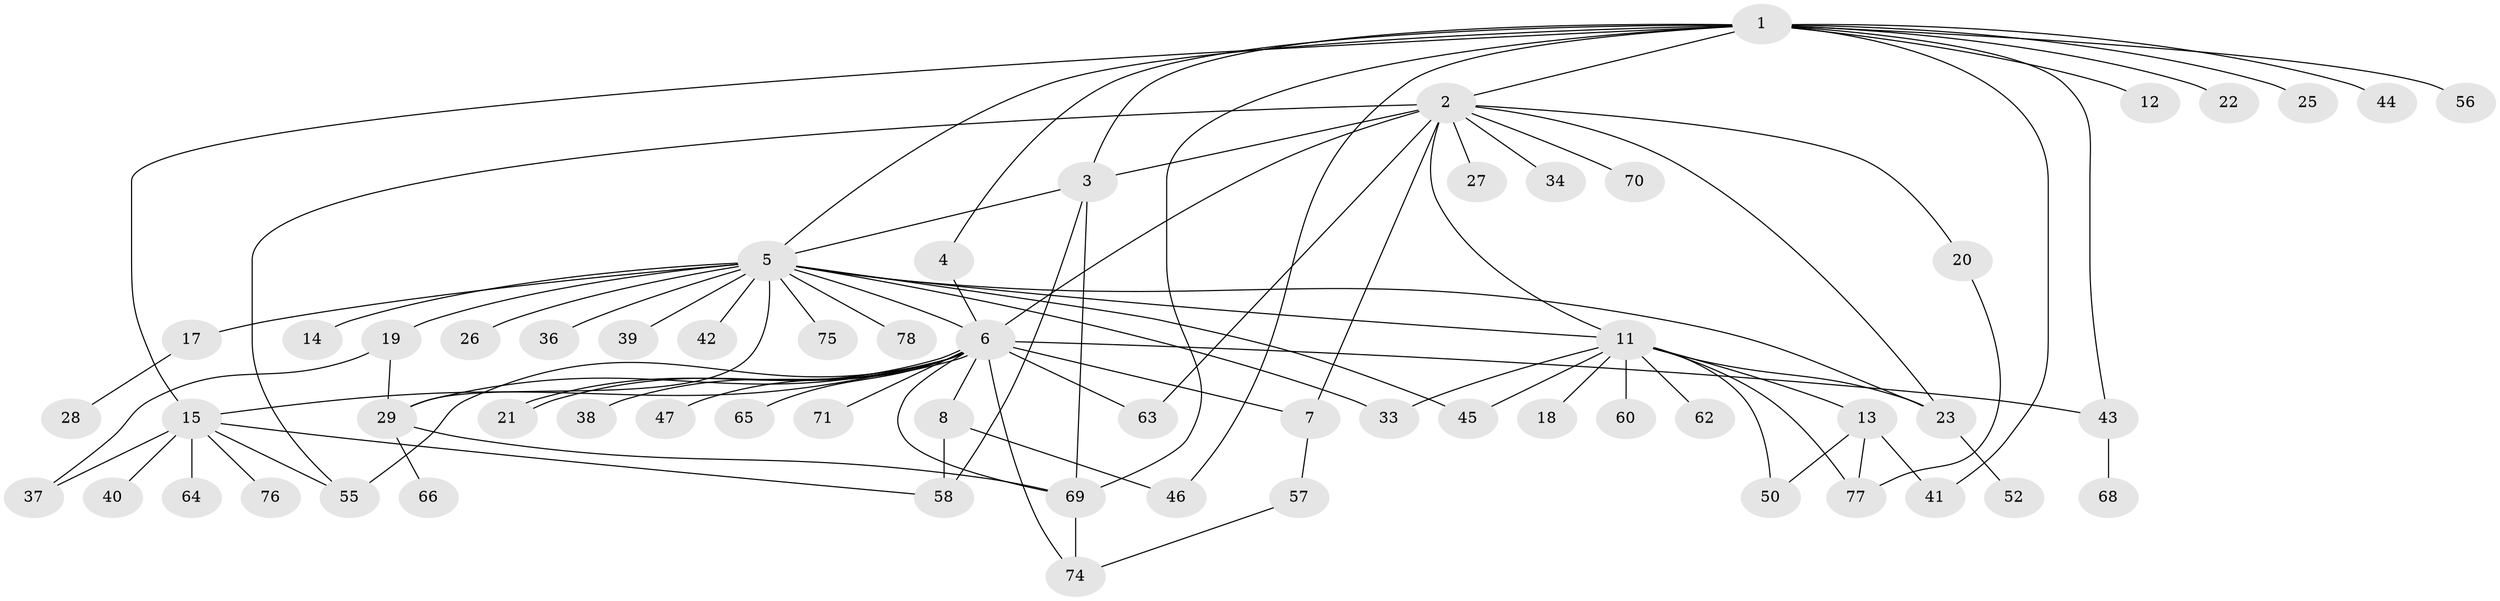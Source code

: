 // Generated by graph-tools (version 1.1) at 2025/23/03/03/25 07:23:49]
// undirected, 60 vertices, 90 edges
graph export_dot {
graph [start="1"]
  node [color=gray90,style=filled];
  1 [super="+54"];
  2 [super="+9"];
  3 [super="+48"];
  4;
  5 [super="+10"];
  6 [super="+16"];
  7 [super="+32"];
  8 [super="+53"];
  11 [super="+24"];
  12;
  13 [super="+51"];
  14;
  15 [super="+31"];
  17;
  18;
  19;
  20 [super="+72"];
  21;
  22;
  23 [super="+49"];
  25;
  26;
  27;
  28 [super="+30"];
  29 [super="+35"];
  33;
  34;
  36;
  37;
  38;
  39;
  40;
  41;
  42;
  43 [super="+61"];
  44;
  45;
  46;
  47 [super="+67"];
  50 [super="+59"];
  52;
  55 [super="+73"];
  56;
  57;
  58;
  60;
  62;
  63;
  64;
  65;
  66;
  68;
  69;
  70;
  71;
  74;
  75;
  76;
  77;
  78;
  1 -- 2;
  1 -- 4;
  1 -- 5;
  1 -- 12;
  1 -- 15;
  1 -- 22;
  1 -- 25;
  1 -- 41;
  1 -- 43;
  1 -- 44;
  1 -- 46;
  1 -- 56;
  1 -- 69;
  1 -- 3;
  2 -- 3;
  2 -- 6;
  2 -- 7;
  2 -- 11;
  2 -- 20;
  2 -- 23;
  2 -- 27;
  2 -- 34;
  2 -- 55;
  2 -- 63;
  2 -- 70;
  3 -- 5;
  3 -- 58;
  3 -- 69;
  4 -- 6;
  5 -- 6;
  5 -- 11;
  5 -- 19;
  5 -- 26;
  5 -- 29;
  5 -- 33;
  5 -- 36;
  5 -- 45;
  5 -- 75;
  5 -- 78;
  5 -- 17;
  5 -- 23;
  5 -- 39;
  5 -- 42;
  5 -- 14;
  6 -- 7;
  6 -- 8;
  6 -- 21;
  6 -- 21;
  6 -- 29;
  6 -- 38;
  6 -- 47;
  6 -- 63;
  6 -- 65;
  6 -- 69;
  6 -- 71;
  6 -- 74;
  6 -- 15;
  6 -- 55;
  6 -- 43;
  7 -- 57;
  8 -- 46;
  8 -- 58;
  11 -- 13;
  11 -- 18;
  11 -- 62;
  11 -- 77;
  11 -- 33;
  11 -- 23;
  11 -- 60;
  11 -- 45;
  11 -- 50;
  13 -- 41;
  13 -- 50;
  13 -- 77;
  15 -- 40;
  15 -- 58;
  15 -- 64;
  15 -- 37;
  15 -- 76;
  15 -- 55;
  17 -- 28;
  19 -- 29;
  19 -- 37;
  20 -- 77;
  23 -- 52;
  29 -- 66;
  29 -- 69;
  43 -- 68;
  57 -- 74;
  69 -- 74;
}
